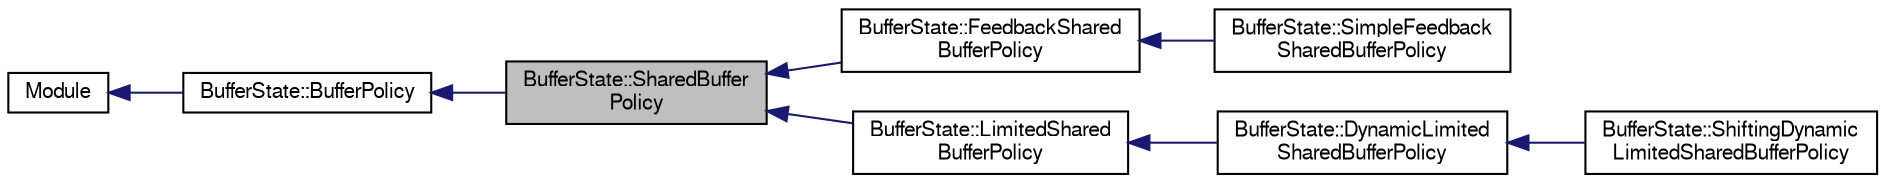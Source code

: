 digraph "BufferState::SharedBufferPolicy"
{
  bgcolor="transparent";
  edge [fontname="FreeSans",fontsize="10",labelfontname="FreeSans",labelfontsize="10"];
  node [fontname="FreeSans",fontsize="10",shape=record];
  rankdir="LR";
  Node0 [label="BufferState::SharedBuffer\lPolicy",height=0.2,width=0.4,color="black", fillcolor="grey75", style="filled", fontcolor="black"];
  Node1 -> Node0 [dir="back",color="midnightblue",fontsize="10",style="solid",fontname="FreeSans"];
  Node1 [label="BufferState::BufferPolicy",height=0.2,width=0.4,color="black",URL="$classBufferState_1_1BufferPolicy.html"];
  Node2 -> Node1 [dir="back",color="midnightblue",fontsize="10",style="solid",fontname="FreeSans"];
  Node2 [label="Module",height=0.2,width=0.4,color="black",URL="$classModule.html"];
  Node0 -> Node3 [dir="back",color="midnightblue",fontsize="10",style="solid",fontname="FreeSans"];
  Node3 [label="BufferState::FeedbackShared\lBufferPolicy",height=0.2,width=0.4,color="black",URL="$classBufferState_1_1FeedbackSharedBufferPolicy.html"];
  Node3 -> Node4 [dir="back",color="midnightblue",fontsize="10",style="solid",fontname="FreeSans"];
  Node4 [label="BufferState::SimpleFeedback\lSharedBufferPolicy",height=0.2,width=0.4,color="black",URL="$classBufferState_1_1SimpleFeedbackSharedBufferPolicy.html"];
  Node0 -> Node5 [dir="back",color="midnightblue",fontsize="10",style="solid",fontname="FreeSans"];
  Node5 [label="BufferState::LimitedShared\lBufferPolicy",height=0.2,width=0.4,color="black",URL="$classBufferState_1_1LimitedSharedBufferPolicy.html"];
  Node5 -> Node6 [dir="back",color="midnightblue",fontsize="10",style="solid",fontname="FreeSans"];
  Node6 [label="BufferState::DynamicLimited\lSharedBufferPolicy",height=0.2,width=0.4,color="black",URL="$classBufferState_1_1DynamicLimitedSharedBufferPolicy.html"];
  Node6 -> Node7 [dir="back",color="midnightblue",fontsize="10",style="solid",fontname="FreeSans"];
  Node7 [label="BufferState::ShiftingDynamic\lLimitedSharedBufferPolicy",height=0.2,width=0.4,color="black",URL="$classBufferState_1_1ShiftingDynamicLimitedSharedBufferPolicy.html"];
}
